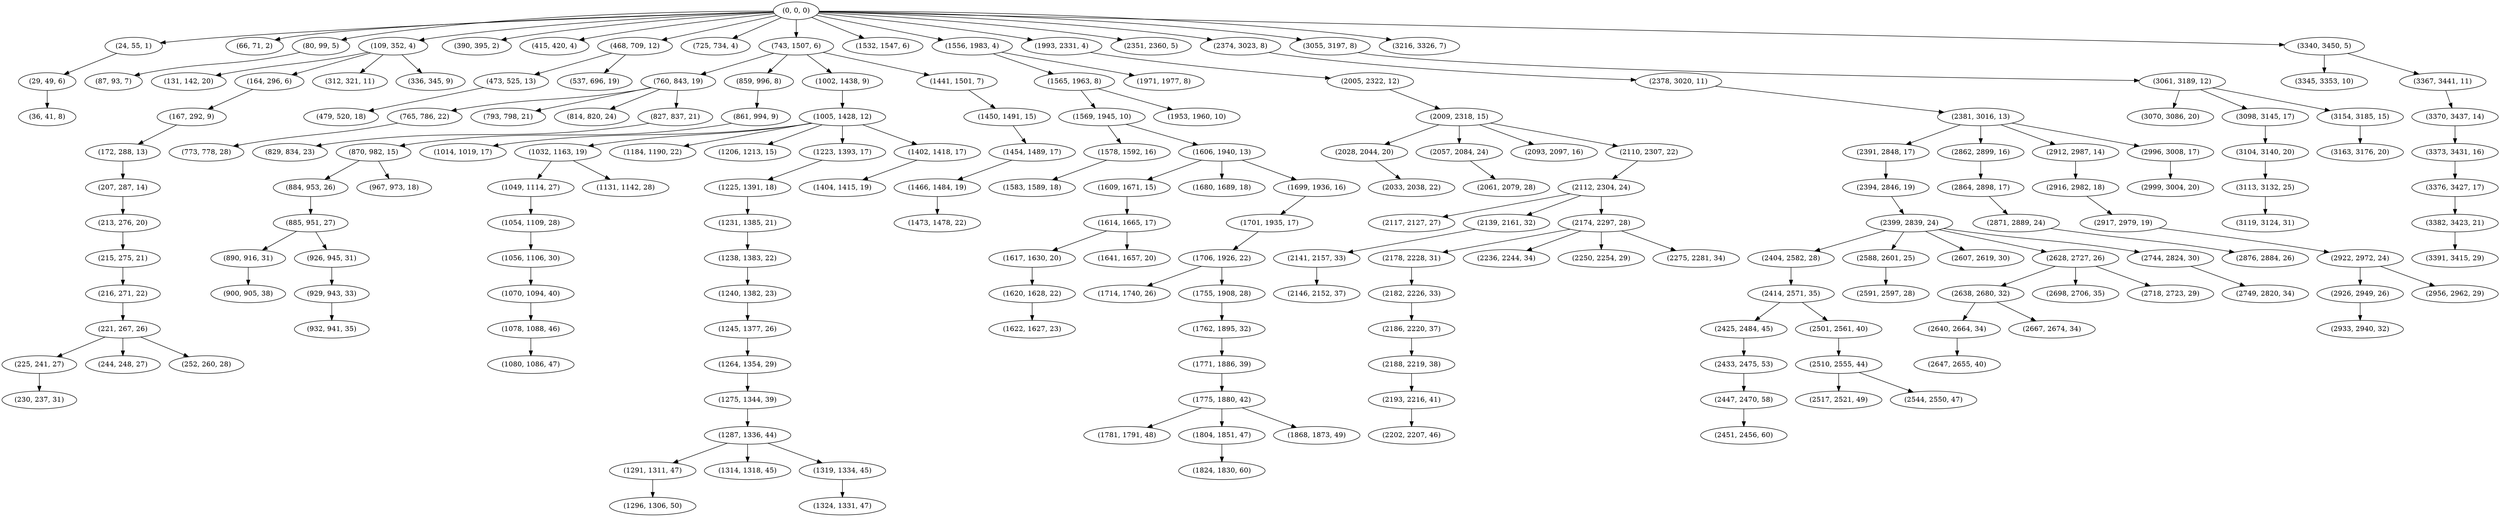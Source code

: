 digraph tree {
    "(0, 0, 0)";
    "(24, 55, 1)";
    "(29, 49, 6)";
    "(36, 41, 8)";
    "(66, 71, 2)";
    "(80, 99, 5)";
    "(87, 93, 7)";
    "(109, 352, 4)";
    "(131, 142, 20)";
    "(164, 296, 6)";
    "(167, 292, 9)";
    "(172, 288, 13)";
    "(207, 287, 14)";
    "(213, 276, 20)";
    "(215, 275, 21)";
    "(216, 271, 22)";
    "(221, 267, 26)";
    "(225, 241, 27)";
    "(230, 237, 31)";
    "(244, 248, 27)";
    "(252, 260, 28)";
    "(312, 321, 11)";
    "(336, 345, 9)";
    "(390, 395, 2)";
    "(415, 420, 4)";
    "(468, 709, 12)";
    "(473, 525, 13)";
    "(479, 520, 18)";
    "(537, 696, 19)";
    "(725, 734, 4)";
    "(743, 1507, 6)";
    "(760, 843, 19)";
    "(765, 786, 22)";
    "(773, 778, 28)";
    "(793, 798, 21)";
    "(814, 820, 24)";
    "(827, 837, 21)";
    "(829, 834, 23)";
    "(859, 996, 8)";
    "(861, 994, 9)";
    "(870, 982, 15)";
    "(884, 953, 26)";
    "(885, 951, 27)";
    "(890, 916, 31)";
    "(900, 905, 38)";
    "(926, 945, 31)";
    "(929, 943, 33)";
    "(932, 941, 35)";
    "(967, 973, 18)";
    "(1002, 1438, 9)";
    "(1005, 1428, 12)";
    "(1014, 1019, 17)";
    "(1032, 1163, 19)";
    "(1049, 1114, 27)";
    "(1054, 1109, 28)";
    "(1056, 1106, 30)";
    "(1070, 1094, 40)";
    "(1078, 1088, 46)";
    "(1080, 1086, 47)";
    "(1131, 1142, 28)";
    "(1184, 1190, 22)";
    "(1206, 1213, 15)";
    "(1223, 1393, 17)";
    "(1225, 1391, 18)";
    "(1231, 1385, 21)";
    "(1238, 1383, 22)";
    "(1240, 1382, 23)";
    "(1245, 1377, 26)";
    "(1264, 1354, 29)";
    "(1275, 1344, 39)";
    "(1287, 1336, 44)";
    "(1291, 1311, 47)";
    "(1296, 1306, 50)";
    "(1314, 1318, 45)";
    "(1319, 1334, 45)";
    "(1324, 1331, 47)";
    "(1402, 1418, 17)";
    "(1404, 1415, 19)";
    "(1441, 1501, 7)";
    "(1450, 1491, 15)";
    "(1454, 1489, 17)";
    "(1466, 1484, 19)";
    "(1473, 1478, 22)";
    "(1532, 1547, 6)";
    "(1556, 1983, 4)";
    "(1565, 1963, 8)";
    "(1569, 1945, 10)";
    "(1578, 1592, 16)";
    "(1583, 1589, 18)";
    "(1606, 1940, 13)";
    "(1609, 1671, 15)";
    "(1614, 1665, 17)";
    "(1617, 1630, 20)";
    "(1620, 1628, 22)";
    "(1622, 1627, 23)";
    "(1641, 1657, 20)";
    "(1680, 1689, 18)";
    "(1699, 1936, 16)";
    "(1701, 1935, 17)";
    "(1706, 1926, 22)";
    "(1714, 1740, 26)";
    "(1755, 1908, 28)";
    "(1762, 1895, 32)";
    "(1771, 1886, 39)";
    "(1775, 1880, 42)";
    "(1781, 1791, 48)";
    "(1804, 1851, 47)";
    "(1824, 1830, 60)";
    "(1868, 1873, 49)";
    "(1953, 1960, 10)";
    "(1971, 1977, 8)";
    "(1993, 2331, 4)";
    "(2005, 2322, 12)";
    "(2009, 2318, 15)";
    "(2028, 2044, 20)";
    "(2033, 2038, 22)";
    "(2057, 2084, 24)";
    "(2061, 2079, 28)";
    "(2093, 2097, 16)";
    "(2110, 2307, 22)";
    "(2112, 2304, 24)";
    "(2117, 2127, 27)";
    "(2139, 2161, 32)";
    "(2141, 2157, 33)";
    "(2146, 2152, 37)";
    "(2174, 2297, 28)";
    "(2178, 2228, 31)";
    "(2182, 2226, 33)";
    "(2186, 2220, 37)";
    "(2188, 2219, 38)";
    "(2193, 2216, 41)";
    "(2202, 2207, 46)";
    "(2236, 2244, 34)";
    "(2250, 2254, 29)";
    "(2275, 2281, 34)";
    "(2351, 2360, 5)";
    "(2374, 3023, 8)";
    "(2378, 3020, 11)";
    "(2381, 3016, 13)";
    "(2391, 2848, 17)";
    "(2394, 2846, 19)";
    "(2399, 2839, 24)";
    "(2404, 2582, 28)";
    "(2414, 2571, 35)";
    "(2425, 2484, 45)";
    "(2433, 2475, 53)";
    "(2447, 2470, 58)";
    "(2451, 2456, 60)";
    "(2501, 2561, 40)";
    "(2510, 2555, 44)";
    "(2517, 2521, 49)";
    "(2544, 2550, 47)";
    "(2588, 2601, 25)";
    "(2591, 2597, 28)";
    "(2607, 2619, 30)";
    "(2628, 2727, 26)";
    "(2638, 2680, 32)";
    "(2640, 2664, 34)";
    "(2647, 2655, 40)";
    "(2667, 2674, 34)";
    "(2698, 2706, 35)";
    "(2718, 2723, 29)";
    "(2744, 2824, 30)";
    "(2749, 2820, 34)";
    "(2862, 2899, 16)";
    "(2864, 2898, 17)";
    "(2871, 2889, 24)";
    "(2876, 2884, 26)";
    "(2912, 2987, 14)";
    "(2916, 2982, 18)";
    "(2917, 2979, 19)";
    "(2922, 2972, 24)";
    "(2926, 2949, 26)";
    "(2933, 2940, 32)";
    "(2956, 2962, 29)";
    "(2996, 3008, 17)";
    "(2999, 3004, 20)";
    "(3055, 3197, 8)";
    "(3061, 3189, 12)";
    "(3070, 3086, 20)";
    "(3098, 3145, 17)";
    "(3104, 3140, 20)";
    "(3113, 3132, 25)";
    "(3119, 3124, 31)";
    "(3154, 3185, 15)";
    "(3163, 3176, 20)";
    "(3216, 3326, 7)";
    "(3340, 3450, 5)";
    "(3345, 3353, 10)";
    "(3367, 3441, 11)";
    "(3370, 3437, 14)";
    "(3373, 3431, 16)";
    "(3376, 3427, 17)";
    "(3382, 3423, 21)";
    "(3391, 3415, 29)";
    "(0, 0, 0)" -> "(24, 55, 1)";
    "(0, 0, 0)" -> "(66, 71, 2)";
    "(0, 0, 0)" -> "(80, 99, 5)";
    "(0, 0, 0)" -> "(109, 352, 4)";
    "(0, 0, 0)" -> "(390, 395, 2)";
    "(0, 0, 0)" -> "(415, 420, 4)";
    "(0, 0, 0)" -> "(468, 709, 12)";
    "(0, 0, 0)" -> "(725, 734, 4)";
    "(0, 0, 0)" -> "(743, 1507, 6)";
    "(0, 0, 0)" -> "(1532, 1547, 6)";
    "(0, 0, 0)" -> "(1556, 1983, 4)";
    "(0, 0, 0)" -> "(1993, 2331, 4)";
    "(0, 0, 0)" -> "(2351, 2360, 5)";
    "(0, 0, 0)" -> "(2374, 3023, 8)";
    "(0, 0, 0)" -> "(3055, 3197, 8)";
    "(0, 0, 0)" -> "(3216, 3326, 7)";
    "(0, 0, 0)" -> "(3340, 3450, 5)";
    "(24, 55, 1)" -> "(29, 49, 6)";
    "(29, 49, 6)" -> "(36, 41, 8)";
    "(80, 99, 5)" -> "(87, 93, 7)";
    "(109, 352, 4)" -> "(131, 142, 20)";
    "(109, 352, 4)" -> "(164, 296, 6)";
    "(109, 352, 4)" -> "(312, 321, 11)";
    "(109, 352, 4)" -> "(336, 345, 9)";
    "(164, 296, 6)" -> "(167, 292, 9)";
    "(167, 292, 9)" -> "(172, 288, 13)";
    "(172, 288, 13)" -> "(207, 287, 14)";
    "(207, 287, 14)" -> "(213, 276, 20)";
    "(213, 276, 20)" -> "(215, 275, 21)";
    "(215, 275, 21)" -> "(216, 271, 22)";
    "(216, 271, 22)" -> "(221, 267, 26)";
    "(221, 267, 26)" -> "(225, 241, 27)";
    "(221, 267, 26)" -> "(244, 248, 27)";
    "(221, 267, 26)" -> "(252, 260, 28)";
    "(225, 241, 27)" -> "(230, 237, 31)";
    "(468, 709, 12)" -> "(473, 525, 13)";
    "(468, 709, 12)" -> "(537, 696, 19)";
    "(473, 525, 13)" -> "(479, 520, 18)";
    "(743, 1507, 6)" -> "(760, 843, 19)";
    "(743, 1507, 6)" -> "(859, 996, 8)";
    "(743, 1507, 6)" -> "(1002, 1438, 9)";
    "(743, 1507, 6)" -> "(1441, 1501, 7)";
    "(760, 843, 19)" -> "(765, 786, 22)";
    "(760, 843, 19)" -> "(793, 798, 21)";
    "(760, 843, 19)" -> "(814, 820, 24)";
    "(760, 843, 19)" -> "(827, 837, 21)";
    "(765, 786, 22)" -> "(773, 778, 28)";
    "(827, 837, 21)" -> "(829, 834, 23)";
    "(859, 996, 8)" -> "(861, 994, 9)";
    "(861, 994, 9)" -> "(870, 982, 15)";
    "(870, 982, 15)" -> "(884, 953, 26)";
    "(870, 982, 15)" -> "(967, 973, 18)";
    "(884, 953, 26)" -> "(885, 951, 27)";
    "(885, 951, 27)" -> "(890, 916, 31)";
    "(885, 951, 27)" -> "(926, 945, 31)";
    "(890, 916, 31)" -> "(900, 905, 38)";
    "(926, 945, 31)" -> "(929, 943, 33)";
    "(929, 943, 33)" -> "(932, 941, 35)";
    "(1002, 1438, 9)" -> "(1005, 1428, 12)";
    "(1005, 1428, 12)" -> "(1014, 1019, 17)";
    "(1005, 1428, 12)" -> "(1032, 1163, 19)";
    "(1005, 1428, 12)" -> "(1184, 1190, 22)";
    "(1005, 1428, 12)" -> "(1206, 1213, 15)";
    "(1005, 1428, 12)" -> "(1223, 1393, 17)";
    "(1005, 1428, 12)" -> "(1402, 1418, 17)";
    "(1032, 1163, 19)" -> "(1049, 1114, 27)";
    "(1032, 1163, 19)" -> "(1131, 1142, 28)";
    "(1049, 1114, 27)" -> "(1054, 1109, 28)";
    "(1054, 1109, 28)" -> "(1056, 1106, 30)";
    "(1056, 1106, 30)" -> "(1070, 1094, 40)";
    "(1070, 1094, 40)" -> "(1078, 1088, 46)";
    "(1078, 1088, 46)" -> "(1080, 1086, 47)";
    "(1223, 1393, 17)" -> "(1225, 1391, 18)";
    "(1225, 1391, 18)" -> "(1231, 1385, 21)";
    "(1231, 1385, 21)" -> "(1238, 1383, 22)";
    "(1238, 1383, 22)" -> "(1240, 1382, 23)";
    "(1240, 1382, 23)" -> "(1245, 1377, 26)";
    "(1245, 1377, 26)" -> "(1264, 1354, 29)";
    "(1264, 1354, 29)" -> "(1275, 1344, 39)";
    "(1275, 1344, 39)" -> "(1287, 1336, 44)";
    "(1287, 1336, 44)" -> "(1291, 1311, 47)";
    "(1287, 1336, 44)" -> "(1314, 1318, 45)";
    "(1287, 1336, 44)" -> "(1319, 1334, 45)";
    "(1291, 1311, 47)" -> "(1296, 1306, 50)";
    "(1319, 1334, 45)" -> "(1324, 1331, 47)";
    "(1402, 1418, 17)" -> "(1404, 1415, 19)";
    "(1441, 1501, 7)" -> "(1450, 1491, 15)";
    "(1450, 1491, 15)" -> "(1454, 1489, 17)";
    "(1454, 1489, 17)" -> "(1466, 1484, 19)";
    "(1466, 1484, 19)" -> "(1473, 1478, 22)";
    "(1556, 1983, 4)" -> "(1565, 1963, 8)";
    "(1556, 1983, 4)" -> "(1971, 1977, 8)";
    "(1565, 1963, 8)" -> "(1569, 1945, 10)";
    "(1565, 1963, 8)" -> "(1953, 1960, 10)";
    "(1569, 1945, 10)" -> "(1578, 1592, 16)";
    "(1569, 1945, 10)" -> "(1606, 1940, 13)";
    "(1578, 1592, 16)" -> "(1583, 1589, 18)";
    "(1606, 1940, 13)" -> "(1609, 1671, 15)";
    "(1606, 1940, 13)" -> "(1680, 1689, 18)";
    "(1606, 1940, 13)" -> "(1699, 1936, 16)";
    "(1609, 1671, 15)" -> "(1614, 1665, 17)";
    "(1614, 1665, 17)" -> "(1617, 1630, 20)";
    "(1614, 1665, 17)" -> "(1641, 1657, 20)";
    "(1617, 1630, 20)" -> "(1620, 1628, 22)";
    "(1620, 1628, 22)" -> "(1622, 1627, 23)";
    "(1699, 1936, 16)" -> "(1701, 1935, 17)";
    "(1701, 1935, 17)" -> "(1706, 1926, 22)";
    "(1706, 1926, 22)" -> "(1714, 1740, 26)";
    "(1706, 1926, 22)" -> "(1755, 1908, 28)";
    "(1755, 1908, 28)" -> "(1762, 1895, 32)";
    "(1762, 1895, 32)" -> "(1771, 1886, 39)";
    "(1771, 1886, 39)" -> "(1775, 1880, 42)";
    "(1775, 1880, 42)" -> "(1781, 1791, 48)";
    "(1775, 1880, 42)" -> "(1804, 1851, 47)";
    "(1775, 1880, 42)" -> "(1868, 1873, 49)";
    "(1804, 1851, 47)" -> "(1824, 1830, 60)";
    "(1993, 2331, 4)" -> "(2005, 2322, 12)";
    "(2005, 2322, 12)" -> "(2009, 2318, 15)";
    "(2009, 2318, 15)" -> "(2028, 2044, 20)";
    "(2009, 2318, 15)" -> "(2057, 2084, 24)";
    "(2009, 2318, 15)" -> "(2093, 2097, 16)";
    "(2009, 2318, 15)" -> "(2110, 2307, 22)";
    "(2028, 2044, 20)" -> "(2033, 2038, 22)";
    "(2057, 2084, 24)" -> "(2061, 2079, 28)";
    "(2110, 2307, 22)" -> "(2112, 2304, 24)";
    "(2112, 2304, 24)" -> "(2117, 2127, 27)";
    "(2112, 2304, 24)" -> "(2139, 2161, 32)";
    "(2112, 2304, 24)" -> "(2174, 2297, 28)";
    "(2139, 2161, 32)" -> "(2141, 2157, 33)";
    "(2141, 2157, 33)" -> "(2146, 2152, 37)";
    "(2174, 2297, 28)" -> "(2178, 2228, 31)";
    "(2174, 2297, 28)" -> "(2236, 2244, 34)";
    "(2174, 2297, 28)" -> "(2250, 2254, 29)";
    "(2174, 2297, 28)" -> "(2275, 2281, 34)";
    "(2178, 2228, 31)" -> "(2182, 2226, 33)";
    "(2182, 2226, 33)" -> "(2186, 2220, 37)";
    "(2186, 2220, 37)" -> "(2188, 2219, 38)";
    "(2188, 2219, 38)" -> "(2193, 2216, 41)";
    "(2193, 2216, 41)" -> "(2202, 2207, 46)";
    "(2374, 3023, 8)" -> "(2378, 3020, 11)";
    "(2378, 3020, 11)" -> "(2381, 3016, 13)";
    "(2381, 3016, 13)" -> "(2391, 2848, 17)";
    "(2381, 3016, 13)" -> "(2862, 2899, 16)";
    "(2381, 3016, 13)" -> "(2912, 2987, 14)";
    "(2381, 3016, 13)" -> "(2996, 3008, 17)";
    "(2391, 2848, 17)" -> "(2394, 2846, 19)";
    "(2394, 2846, 19)" -> "(2399, 2839, 24)";
    "(2399, 2839, 24)" -> "(2404, 2582, 28)";
    "(2399, 2839, 24)" -> "(2588, 2601, 25)";
    "(2399, 2839, 24)" -> "(2607, 2619, 30)";
    "(2399, 2839, 24)" -> "(2628, 2727, 26)";
    "(2399, 2839, 24)" -> "(2744, 2824, 30)";
    "(2404, 2582, 28)" -> "(2414, 2571, 35)";
    "(2414, 2571, 35)" -> "(2425, 2484, 45)";
    "(2414, 2571, 35)" -> "(2501, 2561, 40)";
    "(2425, 2484, 45)" -> "(2433, 2475, 53)";
    "(2433, 2475, 53)" -> "(2447, 2470, 58)";
    "(2447, 2470, 58)" -> "(2451, 2456, 60)";
    "(2501, 2561, 40)" -> "(2510, 2555, 44)";
    "(2510, 2555, 44)" -> "(2517, 2521, 49)";
    "(2510, 2555, 44)" -> "(2544, 2550, 47)";
    "(2588, 2601, 25)" -> "(2591, 2597, 28)";
    "(2628, 2727, 26)" -> "(2638, 2680, 32)";
    "(2628, 2727, 26)" -> "(2698, 2706, 35)";
    "(2628, 2727, 26)" -> "(2718, 2723, 29)";
    "(2638, 2680, 32)" -> "(2640, 2664, 34)";
    "(2638, 2680, 32)" -> "(2667, 2674, 34)";
    "(2640, 2664, 34)" -> "(2647, 2655, 40)";
    "(2744, 2824, 30)" -> "(2749, 2820, 34)";
    "(2862, 2899, 16)" -> "(2864, 2898, 17)";
    "(2864, 2898, 17)" -> "(2871, 2889, 24)";
    "(2871, 2889, 24)" -> "(2876, 2884, 26)";
    "(2912, 2987, 14)" -> "(2916, 2982, 18)";
    "(2916, 2982, 18)" -> "(2917, 2979, 19)";
    "(2917, 2979, 19)" -> "(2922, 2972, 24)";
    "(2922, 2972, 24)" -> "(2926, 2949, 26)";
    "(2922, 2972, 24)" -> "(2956, 2962, 29)";
    "(2926, 2949, 26)" -> "(2933, 2940, 32)";
    "(2996, 3008, 17)" -> "(2999, 3004, 20)";
    "(3055, 3197, 8)" -> "(3061, 3189, 12)";
    "(3061, 3189, 12)" -> "(3070, 3086, 20)";
    "(3061, 3189, 12)" -> "(3098, 3145, 17)";
    "(3061, 3189, 12)" -> "(3154, 3185, 15)";
    "(3098, 3145, 17)" -> "(3104, 3140, 20)";
    "(3104, 3140, 20)" -> "(3113, 3132, 25)";
    "(3113, 3132, 25)" -> "(3119, 3124, 31)";
    "(3154, 3185, 15)" -> "(3163, 3176, 20)";
    "(3340, 3450, 5)" -> "(3345, 3353, 10)";
    "(3340, 3450, 5)" -> "(3367, 3441, 11)";
    "(3367, 3441, 11)" -> "(3370, 3437, 14)";
    "(3370, 3437, 14)" -> "(3373, 3431, 16)";
    "(3373, 3431, 16)" -> "(3376, 3427, 17)";
    "(3376, 3427, 17)" -> "(3382, 3423, 21)";
    "(3382, 3423, 21)" -> "(3391, 3415, 29)";
}
